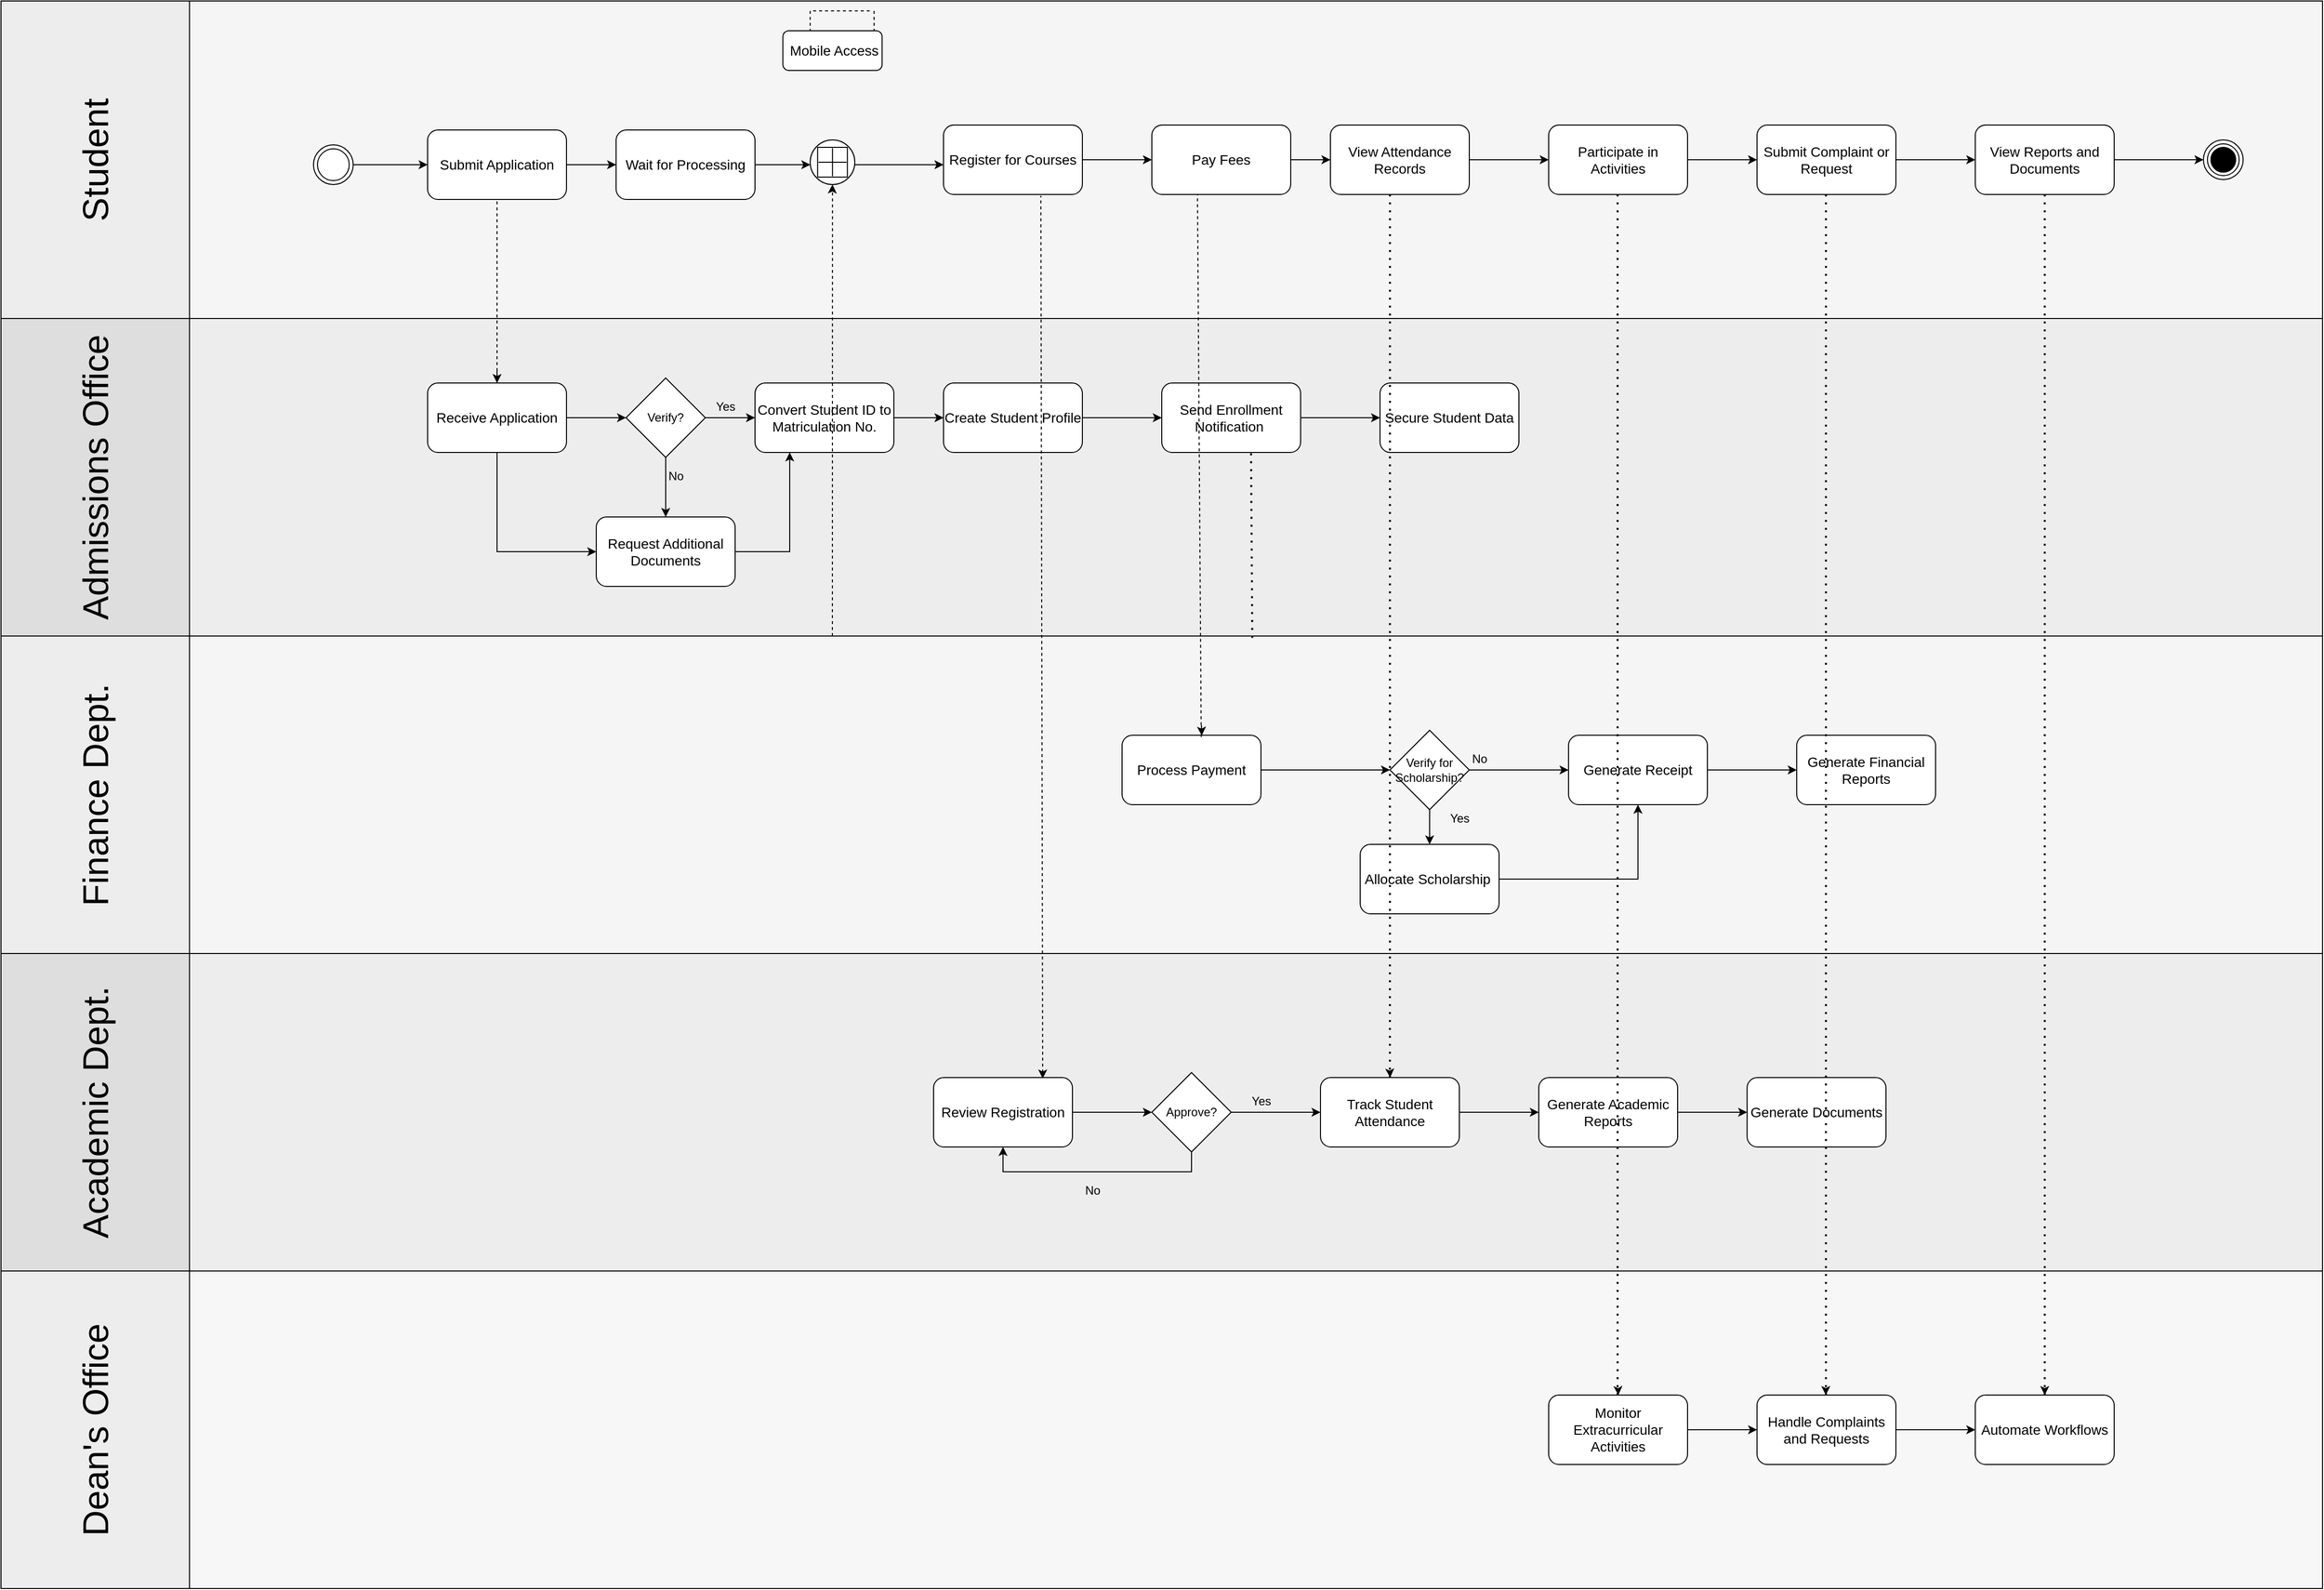 <mxfile version="26.2.14">
  <diagram name="Page-1" id="2a216829-ef6e-dabb-86c1-c78162f3ba2b">
    <mxGraphModel dx="6732" dy="2248" grid="1" gridSize="10" guides="1" tooltips="1" connect="1" arrows="1" fold="1" page="1" pageScale="1" pageWidth="850" pageHeight="1100" background="none" math="0" shadow="0">
      <root>
        <mxCell id="0" />
        <mxCell id="1" parent="0" />
        <mxCell id="nAr13E7f8VJQAf8utLOB-1" value="" style="rounded=0;whiteSpace=wrap;html=1;fillColor=#F5F5F5;" vertex="1" parent="1">
          <mxGeometry x="-1590" y="120" width="2340" height="320" as="geometry" />
        </mxCell>
        <mxCell id="nAr13E7f8VJQAf8utLOB-3" value="" style="rounded=0;whiteSpace=wrap;html=1;fillColor=#EDEDED;" vertex="1" parent="1">
          <mxGeometry x="-1590" y="440" width="2340" height="320" as="geometry" />
        </mxCell>
        <mxCell id="nAr13E7f8VJQAf8utLOB-4" value="" style="rounded=0;whiteSpace=wrap;html=1;fillColor=#F5F5F5;" vertex="1" parent="1">
          <mxGeometry x="-1590" y="760" width="2340" height="320" as="geometry" />
        </mxCell>
        <mxCell id="nAr13E7f8VJQAf8utLOB-5" value="" style="rounded=0;whiteSpace=wrap;html=1;fillColor=#EDEDED;" vertex="1" parent="1">
          <mxGeometry x="-1590" y="1080" width="2340" height="320" as="geometry" />
        </mxCell>
        <mxCell id="nAr13E7f8VJQAf8utLOB-9" value="&lt;font style=&quot;font-size: 36px;&quot;&gt;Student&lt;/font&gt;" style="rounded=0;whiteSpace=wrap;html=1;rotation=-90;fillColor=#EDEDED;" vertex="1" parent="1">
          <mxGeometry x="-1655" y="185" width="320" height="190" as="geometry" />
        </mxCell>
        <mxCell id="nAr13E7f8VJQAf8utLOB-10" value="&lt;font style=&quot;font-size: 36px;&quot;&gt;Admissions Office&lt;/font&gt;" style="rounded=0;whiteSpace=wrap;html=1;rotation=-90;fillColor=#DEDEDE;" vertex="1" parent="1">
          <mxGeometry x="-1655" y="505" width="320" height="190" as="geometry" />
        </mxCell>
        <mxCell id="nAr13E7f8VJQAf8utLOB-11" value="&lt;font style=&quot;font-size: 36px;&quot;&gt;Finance Dept.&lt;/font&gt;" style="rounded=0;whiteSpace=wrap;html=1;rotation=-90;fillColor=#EDEDED;" vertex="1" parent="1">
          <mxGeometry x="-1655" y="825" width="320" height="190" as="geometry" />
        </mxCell>
        <mxCell id="nAr13E7f8VJQAf8utLOB-12" value="&lt;font style=&quot;font-size: 36px;&quot;&gt;Academic Dept.&lt;/font&gt;" style="rounded=0;whiteSpace=wrap;html=1;rotation=-90;fillColor=#DEDEDE;" vertex="1" parent="1">
          <mxGeometry x="-1655" y="1145" width="320" height="190" as="geometry" />
        </mxCell>
        <mxCell id="nAr13E7f8VJQAf8utLOB-42" value="" style="edgeStyle=orthogonalEdgeStyle;rounded=0;orthogonalLoop=1;jettySize=auto;html=1;" edge="1" parent="1" source="nAr13E7f8VJQAf8utLOB-18" target="nAr13E7f8VJQAf8utLOB-22">
          <mxGeometry relative="1" as="geometry" />
        </mxCell>
        <mxCell id="nAr13E7f8VJQAf8utLOB-18" value="&lt;font style=&quot;font-size: 14px;&quot;&gt;Submit Application&lt;/font&gt;" style="shape=ext;rounded=1;html=1;whiteSpace=wrap;" vertex="1" parent="1">
          <mxGeometry x="-1160" y="250" width="140" height="70" as="geometry" />
        </mxCell>
        <mxCell id="nAr13E7f8VJQAf8utLOB-46" style="edgeStyle=orthogonalEdgeStyle;rounded=0;orthogonalLoop=1;jettySize=auto;html=1;exitX=1;exitY=0.5;exitDx=0;exitDy=0;" edge="1" parent="1" source="nAr13E7f8VJQAf8utLOB-22" target="nAr13E7f8VJQAf8utLOB-23">
          <mxGeometry relative="1" as="geometry">
            <Array as="points">
              <mxPoint x="-790" y="285" />
              <mxPoint x="-790" y="285" />
            </Array>
          </mxGeometry>
        </mxCell>
        <mxCell id="nAr13E7f8VJQAf8utLOB-22" value="&lt;font style=&quot;font-size: 14px;&quot;&gt;Wait for Processing&lt;/font&gt;" style="shape=ext;rounded=1;html=1;whiteSpace=wrap;" vertex="1" parent="1">
          <mxGeometry x="-970" y="250" width="140" height="70" as="geometry" />
        </mxCell>
        <mxCell id="nAr13E7f8VJQAf8utLOB-45" value="" style="edgeStyle=orthogonalEdgeStyle;rounded=0;orthogonalLoop=1;jettySize=auto;html=1;" edge="1" parent="1" source="nAr13E7f8VJQAf8utLOB-23" target="nAr13E7f8VJQAf8utLOB-28">
          <mxGeometry relative="1" as="geometry">
            <Array as="points">
              <mxPoint x="-660" y="285" />
              <mxPoint x="-660" y="285" />
            </Array>
          </mxGeometry>
        </mxCell>
        <mxCell id="nAr13E7f8VJQAf8utLOB-23" value="" style="ellipse;whiteSpace=wrap;html=1;aspect=fixed;" vertex="1" parent="1">
          <mxGeometry x="-774.37" y="260" width="45" height="45" as="geometry" />
        </mxCell>
        <mxCell id="nAr13E7f8VJQAf8utLOB-47" style="edgeStyle=orthogonalEdgeStyle;rounded=0;orthogonalLoop=1;jettySize=auto;html=1;exitX=1;exitY=0.5;exitDx=0;exitDy=0;" edge="1" parent="1" source="nAr13E7f8VJQAf8utLOB-28" target="nAr13E7f8VJQAf8utLOB-29">
          <mxGeometry relative="1" as="geometry" />
        </mxCell>
        <mxCell id="nAr13E7f8VJQAf8utLOB-28" value="&lt;font style=&quot;font-size: 14px;&quot;&gt;Register for Courses&lt;/font&gt;" style="shape=ext;rounded=1;html=1;whiteSpace=wrap;" vertex="1" parent="1">
          <mxGeometry x="-640" y="245" width="140" height="70" as="geometry" />
        </mxCell>
        <mxCell id="nAr13E7f8VJQAf8utLOB-48" style="edgeStyle=orthogonalEdgeStyle;rounded=0;orthogonalLoop=1;jettySize=auto;html=1;exitX=1;exitY=0.5;exitDx=0;exitDy=0;" edge="1" parent="1" source="nAr13E7f8VJQAf8utLOB-29" target="nAr13E7f8VJQAf8utLOB-30">
          <mxGeometry relative="1" as="geometry" />
        </mxCell>
        <mxCell id="nAr13E7f8VJQAf8utLOB-29" value="&lt;font style=&quot;font-size: 14px;&quot;&gt;Pay Fees&lt;/font&gt;" style="shape=ext;rounded=1;html=1;whiteSpace=wrap;" vertex="1" parent="1">
          <mxGeometry x="-430" y="245" width="140" height="70" as="geometry" />
        </mxCell>
        <mxCell id="nAr13E7f8VJQAf8utLOB-49" style="edgeStyle=orthogonalEdgeStyle;rounded=0;orthogonalLoop=1;jettySize=auto;html=1;exitX=1;exitY=0.5;exitDx=0;exitDy=0;" edge="1" parent="1" source="nAr13E7f8VJQAf8utLOB-30" target="nAr13E7f8VJQAf8utLOB-32">
          <mxGeometry relative="1" as="geometry" />
        </mxCell>
        <mxCell id="nAr13E7f8VJQAf8utLOB-30" value="&lt;font style=&quot;font-size: 14px;&quot;&gt;View Attendance Records&lt;/font&gt;" style="shape=ext;rounded=1;html=1;whiteSpace=wrap;" vertex="1" parent="1">
          <mxGeometry x="-250" y="245" width="140" height="70" as="geometry" />
        </mxCell>
        <mxCell id="nAr13E7f8VJQAf8utLOB-50" style="edgeStyle=orthogonalEdgeStyle;rounded=0;orthogonalLoop=1;jettySize=auto;html=1;exitX=1;exitY=0.5;exitDx=0;exitDy=0;entryX=0;entryY=0.5;entryDx=0;entryDy=0;" edge="1" parent="1" source="nAr13E7f8VJQAf8utLOB-32" target="nAr13E7f8VJQAf8utLOB-33">
          <mxGeometry relative="1" as="geometry" />
        </mxCell>
        <mxCell id="nAr13E7f8VJQAf8utLOB-32" value="&lt;font style=&quot;font-size: 14px;&quot;&gt;Participate in Activities&lt;/font&gt;" style="shape=ext;rounded=1;html=1;whiteSpace=wrap;" vertex="1" parent="1">
          <mxGeometry x="-30" y="245" width="140" height="70" as="geometry" />
        </mxCell>
        <mxCell id="nAr13E7f8VJQAf8utLOB-51" style="edgeStyle=orthogonalEdgeStyle;rounded=0;orthogonalLoop=1;jettySize=auto;html=1;exitX=1;exitY=0.5;exitDx=0;exitDy=0;" edge="1" parent="1" source="nAr13E7f8VJQAf8utLOB-33" target="nAr13E7f8VJQAf8utLOB-34">
          <mxGeometry relative="1" as="geometry" />
        </mxCell>
        <mxCell id="nAr13E7f8VJQAf8utLOB-33" value="&lt;font style=&quot;font-size: 14px;&quot;&gt;Submit Complaint or Request&lt;/font&gt;" style="shape=ext;rounded=1;html=1;whiteSpace=wrap;" vertex="1" parent="1">
          <mxGeometry x="180" y="245" width="140" height="70" as="geometry" />
        </mxCell>
        <mxCell id="nAr13E7f8VJQAf8utLOB-53" style="edgeStyle=orthogonalEdgeStyle;rounded=0;orthogonalLoop=1;jettySize=auto;html=1;exitX=1;exitY=0.5;exitDx=0;exitDy=0;entryX=0;entryY=0.5;entryDx=0;entryDy=0;" edge="1" parent="1" source="nAr13E7f8VJQAf8utLOB-34" target="nAr13E7f8VJQAf8utLOB-35">
          <mxGeometry relative="1" as="geometry" />
        </mxCell>
        <mxCell id="nAr13E7f8VJQAf8utLOB-34" value="&lt;font style=&quot;font-size: 14px;&quot;&gt;View Reports and Documents&lt;/font&gt;" style="shape=ext;rounded=1;html=1;whiteSpace=wrap;" vertex="1" parent="1">
          <mxGeometry x="400" y="245" width="140" height="70" as="geometry" />
        </mxCell>
        <mxCell id="nAr13E7f8VJQAf8utLOB-35" value="" style="ellipse;shape=doubleEllipse;whiteSpace=wrap;html=1;" vertex="1" parent="1">
          <mxGeometry x="630" y="260" width="40" height="40" as="geometry" />
        </mxCell>
        <mxCell id="nAr13E7f8VJQAf8utLOB-36" value="" style="ellipse;whiteSpace=wrap;html=1;aspect=fixed;fillColor=#000000;" vertex="1" parent="1">
          <mxGeometry x="637.5" y="267.5" width="25" height="25" as="geometry" />
        </mxCell>
        <mxCell id="nAr13E7f8VJQAf8utLOB-55" style="edgeStyle=orthogonalEdgeStyle;rounded=0;orthogonalLoop=1;jettySize=auto;html=1;exitX=1;exitY=0.5;exitDx=0;exitDy=0;entryX=0;entryY=0.5;entryDx=0;entryDy=0;" edge="1" parent="1" source="nAr13E7f8VJQAf8utLOB-54" target="nAr13E7f8VJQAf8utLOB-18">
          <mxGeometry relative="1" as="geometry" />
        </mxCell>
        <mxCell id="nAr13E7f8VJQAf8utLOB-54" value="" style="ellipse;shape=doubleEllipse;whiteSpace=wrap;html=1;" vertex="1" parent="1">
          <mxGeometry x="-1275" y="265" width="40" height="40" as="geometry" />
        </mxCell>
        <mxCell id="nAr13E7f8VJQAf8utLOB-57" value="" style="whiteSpace=wrap;html=1;aspect=fixed;" vertex="1" parent="1">
          <mxGeometry x="-766.87" y="267.5" width="30" height="30" as="geometry" />
        </mxCell>
        <mxCell id="nAr13E7f8VJQAf8utLOB-62" value="" style="shape=mxgraph.sysml.x;rotation=45;" vertex="1" parent="1">
          <mxGeometry x="-761.87" y="272.5" width="20" height="20" as="geometry" />
        </mxCell>
        <mxCell id="nAr13E7f8VJQAf8utLOB-128" value="&lt;span style=&quot;font-size: 14px;&quot;&gt;&amp;nbsp;Mobile Access&lt;/span&gt;" style="shape=ext;rounded=1;html=1;whiteSpace=wrap;" vertex="1" parent="1">
          <mxGeometry x="-801.87" y="150" width="100" height="40" as="geometry" />
        </mxCell>
        <mxCell id="nAr13E7f8VJQAf8utLOB-129" value="" style="endArrow=none;dashed=1;html=1;rounded=0;" edge="1" parent="1">
          <mxGeometry width="50" height="50" relative="1" as="geometry">
            <mxPoint x="-714.37" y="130" as="sourcePoint" />
            <mxPoint x="-774.37" y="130" as="targetPoint" />
          </mxGeometry>
        </mxCell>
        <mxCell id="nAr13E7f8VJQAf8utLOB-132" value="" style="endArrow=none;dashed=1;html=1;rounded=0;" edge="1" parent="1">
          <mxGeometry width="50" height="50" relative="1" as="geometry">
            <mxPoint x="-774.37" y="130" as="sourcePoint" />
            <mxPoint x="-774.37" y="150" as="targetPoint" />
          </mxGeometry>
        </mxCell>
        <mxCell id="nAr13E7f8VJQAf8utLOB-200" value="" style="endArrow=none;dashed=1;html=1;rounded=0;" edge="1" parent="1">
          <mxGeometry width="50" height="50" relative="1" as="geometry">
            <mxPoint x="-710" y="130" as="sourcePoint" />
            <mxPoint x="-710" y="150" as="targetPoint" />
          </mxGeometry>
        </mxCell>
        <mxCell id="nAr13E7f8VJQAf8utLOB-208" style="edgeStyle=orthogonalEdgeStyle;rounded=0;orthogonalLoop=1;jettySize=auto;html=1;exitX=1;exitY=0.5;exitDx=0;exitDy=0;" edge="1" parent="1" source="nAr13E7f8VJQAf8utLOB-201" target="nAr13E7f8VJQAf8utLOB-204">
          <mxGeometry relative="1" as="geometry" />
        </mxCell>
        <mxCell id="nAr13E7f8VJQAf8utLOB-210" style="edgeStyle=orthogonalEdgeStyle;rounded=0;orthogonalLoop=1;jettySize=auto;html=1;exitX=0.5;exitY=1;exitDx=0;exitDy=0;entryX=0;entryY=0.5;entryDx=0;entryDy=0;" edge="1" parent="1" source="nAr13E7f8VJQAf8utLOB-201" target="nAr13E7f8VJQAf8utLOB-202">
          <mxGeometry relative="1" as="geometry" />
        </mxCell>
        <mxCell id="nAr13E7f8VJQAf8utLOB-201" value="&lt;font style=&quot;font-size: 14px;&quot;&gt;Receive Application&lt;/font&gt;" style="shape=ext;rounded=1;html=1;whiteSpace=wrap;" vertex="1" parent="1">
          <mxGeometry x="-1160" y="505" width="140" height="70" as="geometry" />
        </mxCell>
        <mxCell id="nAr13E7f8VJQAf8utLOB-274" style="edgeStyle=orthogonalEdgeStyle;rounded=0;orthogonalLoop=1;jettySize=auto;html=1;exitX=1;exitY=0.5;exitDx=0;exitDy=0;entryX=0.25;entryY=1;entryDx=0;entryDy=0;" edge="1" parent="1" source="nAr13E7f8VJQAf8utLOB-202" target="nAr13E7f8VJQAf8utLOB-203">
          <mxGeometry relative="1" as="geometry" />
        </mxCell>
        <mxCell id="nAr13E7f8VJQAf8utLOB-202" value="&lt;font style=&quot;font-size: 14px;&quot;&gt;Request Additional Documents&lt;/font&gt;" style="shape=ext;rounded=1;html=1;whiteSpace=wrap;" vertex="1" parent="1">
          <mxGeometry x="-990" y="640" width="140" height="70" as="geometry" />
        </mxCell>
        <mxCell id="nAr13E7f8VJQAf8utLOB-212" style="edgeStyle=orthogonalEdgeStyle;rounded=0;orthogonalLoop=1;jettySize=auto;html=1;exitX=1;exitY=0.5;exitDx=0;exitDy=0;entryX=0;entryY=0.5;entryDx=0;entryDy=0;" edge="1" parent="1" source="nAr13E7f8VJQAf8utLOB-203" target="nAr13E7f8VJQAf8utLOB-205">
          <mxGeometry relative="1" as="geometry" />
        </mxCell>
        <mxCell id="nAr13E7f8VJQAf8utLOB-203" value="&lt;font style=&quot;font-size: 14px;&quot;&gt;Convert Student ID to Matriculation No.&lt;/font&gt;" style="shape=ext;rounded=1;html=1;whiteSpace=wrap;" vertex="1" parent="1">
          <mxGeometry x="-830" y="505" width="140" height="70" as="geometry" />
        </mxCell>
        <mxCell id="nAr13E7f8VJQAf8utLOB-209" style="edgeStyle=orthogonalEdgeStyle;rounded=0;orthogonalLoop=1;jettySize=auto;html=1;exitX=1;exitY=0.5;exitDx=0;exitDy=0;entryX=0;entryY=0.5;entryDx=0;entryDy=0;" edge="1" parent="1" source="nAr13E7f8VJQAf8utLOB-204" target="nAr13E7f8VJQAf8utLOB-203">
          <mxGeometry relative="1" as="geometry" />
        </mxCell>
        <mxCell id="nAr13E7f8VJQAf8utLOB-293" value="" style="edgeStyle=orthogonalEdgeStyle;rounded=0;orthogonalLoop=1;jettySize=auto;html=1;" edge="1" parent="1" source="nAr13E7f8VJQAf8utLOB-204" target="nAr13E7f8VJQAf8utLOB-202">
          <mxGeometry relative="1" as="geometry" />
        </mxCell>
        <mxCell id="nAr13E7f8VJQAf8utLOB-204" value="Verify?" style="rhombus;whiteSpace=wrap;html=1;" vertex="1" parent="1">
          <mxGeometry x="-960" y="500" width="80" height="80" as="geometry" />
        </mxCell>
        <mxCell id="nAr13E7f8VJQAf8utLOB-213" style="edgeStyle=orthogonalEdgeStyle;rounded=0;orthogonalLoop=1;jettySize=auto;html=1;exitX=1;exitY=0.5;exitDx=0;exitDy=0;" edge="1" parent="1" source="nAr13E7f8VJQAf8utLOB-205" target="nAr13E7f8VJQAf8utLOB-206">
          <mxGeometry relative="1" as="geometry" />
        </mxCell>
        <mxCell id="nAr13E7f8VJQAf8utLOB-205" value="&lt;font style=&quot;font-size: 14px;&quot;&gt;Create Student Profile&lt;/font&gt;" style="shape=ext;rounded=1;html=1;whiteSpace=wrap;" vertex="1" parent="1">
          <mxGeometry x="-640" y="505" width="140" height="70" as="geometry" />
        </mxCell>
        <mxCell id="nAr13E7f8VJQAf8utLOB-214" style="edgeStyle=orthogonalEdgeStyle;rounded=0;orthogonalLoop=1;jettySize=auto;html=1;exitX=1;exitY=0.5;exitDx=0;exitDy=0;" edge="1" parent="1" source="nAr13E7f8VJQAf8utLOB-206" target="nAr13E7f8VJQAf8utLOB-207">
          <mxGeometry relative="1" as="geometry" />
        </mxCell>
        <mxCell id="nAr13E7f8VJQAf8utLOB-206" value="&lt;font style=&quot;font-size: 14px;&quot;&gt;Send Enrollment Notification&amp;nbsp;&lt;/font&gt;" style="shape=ext;rounded=1;html=1;whiteSpace=wrap;" vertex="1" parent="1">
          <mxGeometry x="-420" y="505" width="140" height="70" as="geometry" />
        </mxCell>
        <mxCell id="nAr13E7f8VJQAf8utLOB-207" value="&lt;font style=&quot;font-size: 14px;&quot;&gt;Secure Student Data&lt;/font&gt;" style="shape=ext;rounded=1;html=1;whiteSpace=wrap;" vertex="1" parent="1">
          <mxGeometry x="-200" y="505" width="140" height="70" as="geometry" />
        </mxCell>
        <mxCell id="nAr13E7f8VJQAf8utLOB-222" style="edgeStyle=orthogonalEdgeStyle;rounded=0;orthogonalLoop=1;jettySize=auto;html=1;exitX=1;exitY=0.5;exitDx=0;exitDy=0;entryX=0;entryY=0.5;entryDx=0;entryDy=0;" edge="1" parent="1" source="nAr13E7f8VJQAf8utLOB-215" target="nAr13E7f8VJQAf8utLOB-216">
          <mxGeometry relative="1" as="geometry" />
        </mxCell>
        <mxCell id="nAr13E7f8VJQAf8utLOB-215" value="&lt;font style=&quot;font-size: 14px;&quot;&gt;Process Payment&lt;/font&gt;" style="shape=ext;rounded=1;html=1;whiteSpace=wrap;" vertex="1" parent="1">
          <mxGeometry x="-460" y="860" width="140" height="70" as="geometry" />
        </mxCell>
        <mxCell id="nAr13E7f8VJQAf8utLOB-221" style="edgeStyle=orthogonalEdgeStyle;rounded=0;orthogonalLoop=1;jettySize=auto;html=1;exitX=1;exitY=0.5;exitDx=0;exitDy=0;entryX=0;entryY=0.5;entryDx=0;entryDy=0;" edge="1" parent="1" source="nAr13E7f8VJQAf8utLOB-216" target="nAr13E7f8VJQAf8utLOB-217">
          <mxGeometry relative="1" as="geometry" />
        </mxCell>
        <mxCell id="nAr13E7f8VJQAf8utLOB-223" style="edgeStyle=orthogonalEdgeStyle;rounded=0;orthogonalLoop=1;jettySize=auto;html=1;exitX=0.5;exitY=1;exitDx=0;exitDy=0;entryX=0.5;entryY=0;entryDx=0;entryDy=0;" edge="1" parent="1" source="nAr13E7f8VJQAf8utLOB-216" target="nAr13E7f8VJQAf8utLOB-218">
          <mxGeometry relative="1" as="geometry" />
        </mxCell>
        <mxCell id="nAr13E7f8VJQAf8utLOB-216" value="Verify for Scholarship?" style="rhombus;whiteSpace=wrap;html=1;" vertex="1" parent="1">
          <mxGeometry x="-190" y="855" width="80" height="80" as="geometry" />
        </mxCell>
        <mxCell id="nAr13E7f8VJQAf8utLOB-220" style="edgeStyle=orthogonalEdgeStyle;rounded=0;orthogonalLoop=1;jettySize=auto;html=1;exitX=1;exitY=0.5;exitDx=0;exitDy=0;" edge="1" parent="1" source="nAr13E7f8VJQAf8utLOB-217" target="nAr13E7f8VJQAf8utLOB-219">
          <mxGeometry relative="1" as="geometry" />
        </mxCell>
        <mxCell id="nAr13E7f8VJQAf8utLOB-217" value="&lt;font style=&quot;font-size: 14px;&quot;&gt;Generate Receipt&lt;/font&gt;" style="shape=ext;rounded=1;html=1;whiteSpace=wrap;" vertex="1" parent="1">
          <mxGeometry x="-10" y="860" width="140" height="70" as="geometry" />
        </mxCell>
        <mxCell id="nAr13E7f8VJQAf8utLOB-224" style="edgeStyle=orthogonalEdgeStyle;rounded=0;orthogonalLoop=1;jettySize=auto;html=1;exitX=1;exitY=0.5;exitDx=0;exitDy=0;" edge="1" parent="1" source="nAr13E7f8VJQAf8utLOB-218" target="nAr13E7f8VJQAf8utLOB-217">
          <mxGeometry relative="1" as="geometry" />
        </mxCell>
        <mxCell id="nAr13E7f8VJQAf8utLOB-218" value="&lt;font style=&quot;font-size: 14px;&quot;&gt;Allocate Scholarship&amp;nbsp;&lt;/font&gt;" style="shape=ext;rounded=1;html=1;whiteSpace=wrap;" vertex="1" parent="1">
          <mxGeometry x="-220" y="970" width="140" height="70" as="geometry" />
        </mxCell>
        <mxCell id="nAr13E7f8VJQAf8utLOB-219" value="&lt;font style=&quot;font-size: 14px;&quot;&gt;Generate Financial Reports&lt;/font&gt;" style="shape=ext;rounded=1;html=1;whiteSpace=wrap;" vertex="1" parent="1">
          <mxGeometry x="220" y="860" width="140" height="70" as="geometry" />
        </mxCell>
        <mxCell id="nAr13E7f8VJQAf8utLOB-233" style="edgeStyle=orthogonalEdgeStyle;rounded=0;orthogonalLoop=1;jettySize=auto;html=1;exitX=1;exitY=0.5;exitDx=0;exitDy=0;" edge="1" parent="1" source="nAr13E7f8VJQAf8utLOB-225" target="nAr13E7f8VJQAf8utLOB-226">
          <mxGeometry relative="1" as="geometry" />
        </mxCell>
        <mxCell id="nAr13E7f8VJQAf8utLOB-225" value="&lt;font style=&quot;font-size: 14px;&quot;&gt;Review Registration&lt;/font&gt;" style="shape=ext;rounded=1;html=1;whiteSpace=wrap;" vertex="1" parent="1">
          <mxGeometry x="-650" y="1205" width="140" height="70" as="geometry" />
        </mxCell>
        <mxCell id="nAr13E7f8VJQAf8utLOB-230" style="edgeStyle=orthogonalEdgeStyle;rounded=0;orthogonalLoop=1;jettySize=auto;html=1;exitX=1;exitY=0.5;exitDx=0;exitDy=0;entryX=0;entryY=0.5;entryDx=0;entryDy=0;" edge="1" parent="1" source="nAr13E7f8VJQAf8utLOB-226" target="nAr13E7f8VJQAf8utLOB-227">
          <mxGeometry relative="1" as="geometry" />
        </mxCell>
        <mxCell id="nAr13E7f8VJQAf8utLOB-234" style="edgeStyle=orthogonalEdgeStyle;rounded=0;orthogonalLoop=1;jettySize=auto;html=1;exitX=0.5;exitY=1;exitDx=0;exitDy=0;entryX=0.5;entryY=1;entryDx=0;entryDy=0;" edge="1" parent="1" source="nAr13E7f8VJQAf8utLOB-226" target="nAr13E7f8VJQAf8utLOB-225">
          <mxGeometry relative="1" as="geometry" />
        </mxCell>
        <mxCell id="nAr13E7f8VJQAf8utLOB-226" value="Approve?" style="rhombus;whiteSpace=wrap;html=1;" vertex="1" parent="1">
          <mxGeometry x="-430" y="1200" width="80" height="80" as="geometry" />
        </mxCell>
        <mxCell id="nAr13E7f8VJQAf8utLOB-231" style="edgeStyle=orthogonalEdgeStyle;rounded=0;orthogonalLoop=1;jettySize=auto;html=1;exitX=1;exitY=0.5;exitDx=0;exitDy=0;" edge="1" parent="1" source="nAr13E7f8VJQAf8utLOB-227" target="nAr13E7f8VJQAf8utLOB-228">
          <mxGeometry relative="1" as="geometry" />
        </mxCell>
        <mxCell id="nAr13E7f8VJQAf8utLOB-227" value="&lt;font style=&quot;font-size: 14px;&quot;&gt;Track Student Attendance&lt;/font&gt;" style="shape=ext;rounded=1;html=1;whiteSpace=wrap;" vertex="1" parent="1">
          <mxGeometry x="-260" y="1205" width="140" height="70" as="geometry" />
        </mxCell>
        <mxCell id="nAr13E7f8VJQAf8utLOB-232" style="edgeStyle=orthogonalEdgeStyle;rounded=0;orthogonalLoop=1;jettySize=auto;html=1;exitX=1;exitY=0.5;exitDx=0;exitDy=0;entryX=0;entryY=0.5;entryDx=0;entryDy=0;" edge="1" parent="1" source="nAr13E7f8VJQAf8utLOB-228" target="nAr13E7f8VJQAf8utLOB-229">
          <mxGeometry relative="1" as="geometry" />
        </mxCell>
        <mxCell id="nAr13E7f8VJQAf8utLOB-228" value="&lt;font style=&quot;font-size: 14px;&quot;&gt;Generate Academic Reports&lt;/font&gt;" style="shape=ext;rounded=1;html=1;whiteSpace=wrap;" vertex="1" parent="1">
          <mxGeometry x="-40" y="1205" width="140" height="70" as="geometry" />
        </mxCell>
        <mxCell id="nAr13E7f8VJQAf8utLOB-229" value="&lt;font style=&quot;font-size: 14px;&quot;&gt;Generate Documents&lt;/font&gt;" style="shape=ext;rounded=1;html=1;whiteSpace=wrap;" vertex="1" parent="1">
          <mxGeometry x="170" y="1205" width="140" height="70" as="geometry" />
        </mxCell>
        <mxCell id="nAr13E7f8VJQAf8utLOB-235" value="" style="rounded=0;whiteSpace=wrap;html=1;fillColor=#F7F7F7;" vertex="1" parent="1">
          <mxGeometry x="-1590" y="1400" width="2340" height="320" as="geometry" />
        </mxCell>
        <mxCell id="nAr13E7f8VJQAf8utLOB-236" value="&lt;font style=&quot;font-size: 36px;&quot;&gt;Dean&#39;s Office&lt;/font&gt;" style="rounded=0;whiteSpace=wrap;html=1;rotation=-90;fillColor=#EDEDED;" vertex="1" parent="1">
          <mxGeometry x="-1655" y="1465" width="320" height="190" as="geometry" />
        </mxCell>
        <mxCell id="nAr13E7f8VJQAf8utLOB-243" value="&lt;font style=&quot;font-size: 14px;&quot;&gt;Automate Workflows&lt;/font&gt;" style="shape=ext;rounded=1;html=1;whiteSpace=wrap;" vertex="1" parent="1">
          <mxGeometry x="400" y="1525" width="140" height="70" as="geometry" />
        </mxCell>
        <mxCell id="nAr13E7f8VJQAf8utLOB-248" style="edgeStyle=orthogonalEdgeStyle;rounded=0;orthogonalLoop=1;jettySize=auto;html=1;exitX=1;exitY=0.5;exitDx=0;exitDy=0;entryX=0;entryY=0.5;entryDx=0;entryDy=0;" edge="1" parent="1" source="nAr13E7f8VJQAf8utLOB-245" target="nAr13E7f8VJQAf8utLOB-246">
          <mxGeometry relative="1" as="geometry" />
        </mxCell>
        <mxCell id="nAr13E7f8VJQAf8utLOB-245" value="&lt;font style=&quot;font-size: 14px;&quot;&gt;Monitor Extracurricular Activities&lt;/font&gt;" style="shape=ext;rounded=1;html=1;whiteSpace=wrap;" vertex="1" parent="1">
          <mxGeometry x="-30" y="1525" width="140" height="70" as="geometry" />
        </mxCell>
        <mxCell id="nAr13E7f8VJQAf8utLOB-249" style="edgeStyle=orthogonalEdgeStyle;rounded=0;orthogonalLoop=1;jettySize=auto;html=1;exitX=1;exitY=0.5;exitDx=0;exitDy=0;entryX=0;entryY=0.5;entryDx=0;entryDy=0;" edge="1" parent="1" source="nAr13E7f8VJQAf8utLOB-246" target="nAr13E7f8VJQAf8utLOB-243">
          <mxGeometry relative="1" as="geometry" />
        </mxCell>
        <mxCell id="nAr13E7f8VJQAf8utLOB-246" value="&lt;font style=&quot;font-size: 14px;&quot;&gt;Handle Complaints and Requests&lt;/font&gt;" style="shape=ext;rounded=1;html=1;whiteSpace=wrap;" vertex="1" parent="1">
          <mxGeometry x="180" y="1525" width="140" height="70" as="geometry" />
        </mxCell>
        <mxCell id="nAr13E7f8VJQAf8utLOB-251" value="" style="endArrow=none;dashed=1;html=1;dashPattern=1 3;strokeWidth=2;rounded=0;entryX=0.5;entryY=1;entryDx=0;entryDy=0;exitX=0.5;exitY=0;exitDx=0;exitDy=0;" edge="1" parent="1" source="nAr13E7f8VJQAf8utLOB-243" target="nAr13E7f8VJQAf8utLOB-34">
          <mxGeometry width="50" height="50" relative="1" as="geometry">
            <mxPoint x="340" y="1370" as="sourcePoint" />
            <mxPoint x="390" y="1320" as="targetPoint" />
          </mxGeometry>
        </mxCell>
        <mxCell id="nAr13E7f8VJQAf8utLOB-252" value="" style="endArrow=none;dashed=1;html=1;dashPattern=1 3;strokeWidth=2;rounded=0;entryX=0.5;entryY=1;entryDx=0;entryDy=0;exitX=0.5;exitY=0;exitDx=0;exitDy=0;" edge="1" parent="1">
          <mxGeometry width="50" height="50" relative="1" as="geometry">
            <mxPoint x="249.5" y="1525" as="sourcePoint" />
            <mxPoint x="249.5" y="315" as="targetPoint" />
          </mxGeometry>
        </mxCell>
        <mxCell id="nAr13E7f8VJQAf8utLOB-253" value="" style="endArrow=none;dashed=1;html=1;dashPattern=1 3;strokeWidth=2;rounded=0;entryX=0.5;entryY=1;entryDx=0;entryDy=0;exitX=0.5;exitY=0;exitDx=0;exitDy=0;" edge="1" parent="1">
          <mxGeometry width="50" height="50" relative="1" as="geometry">
            <mxPoint x="39.5" y="1525" as="sourcePoint" />
            <mxPoint x="39.5" y="315" as="targetPoint" />
          </mxGeometry>
        </mxCell>
        <mxCell id="nAr13E7f8VJQAf8utLOB-254" value="" style="endArrow=classic;html=1;rounded=0;entryX=0.5;entryY=0;entryDx=0;entryDy=0;" edge="1" parent="1" target="nAr13E7f8VJQAf8utLOB-243">
          <mxGeometry width="50" height="50" relative="1" as="geometry">
            <mxPoint x="470" y="1520" as="sourcePoint" />
            <mxPoint x="390" y="920" as="targetPoint" />
          </mxGeometry>
        </mxCell>
        <mxCell id="nAr13E7f8VJQAf8utLOB-258" value="" style="endArrow=classic;html=1;rounded=0;entryX=0.5;entryY=0;entryDx=0;entryDy=0;" edge="1" parent="1">
          <mxGeometry width="50" height="50" relative="1" as="geometry">
            <mxPoint x="249.33" y="1520" as="sourcePoint" />
            <mxPoint x="249.33" y="1525" as="targetPoint" />
            <Array as="points" />
          </mxGeometry>
        </mxCell>
        <mxCell id="nAr13E7f8VJQAf8utLOB-260" value="" style="endArrow=classic;html=1;rounded=0;entryX=0.5;entryY=0;entryDx=0;entryDy=0;" edge="1" parent="1">
          <mxGeometry width="50" height="50" relative="1" as="geometry">
            <mxPoint x="40" y="1520" as="sourcePoint" />
            <mxPoint x="40.23" y="1525" as="targetPoint" />
            <Array as="points" />
          </mxGeometry>
        </mxCell>
        <mxCell id="nAr13E7f8VJQAf8utLOB-261" value="" style="endArrow=none;dashed=1;html=1;dashPattern=1 3;strokeWidth=2;rounded=0;entryX=0.429;entryY=1;entryDx=0;entryDy=0;exitX=0.5;exitY=0;exitDx=0;exitDy=0;entryPerimeter=0;" edge="1" parent="1" source="nAr13E7f8VJQAf8utLOB-227" target="nAr13E7f8VJQAf8utLOB-30">
          <mxGeometry width="50" height="50" relative="1" as="geometry">
            <mxPoint x="-210" y="1525" as="sourcePoint" />
            <mxPoint x="-210" y="315" as="targetPoint" />
          </mxGeometry>
        </mxCell>
        <mxCell id="nAr13E7f8VJQAf8utLOB-271" value="" style="endArrow=classic;html=1;rounded=0;" edge="1" parent="1">
          <mxGeometry width="50" height="50" relative="1" as="geometry">
            <mxPoint x="-190" y="1200" as="sourcePoint" />
            <mxPoint x="-189.73" y="1205" as="targetPoint" />
          </mxGeometry>
        </mxCell>
        <mxCell id="nAr13E7f8VJQAf8utLOB-272" value="" style="endArrow=none;dashed=1;html=1;rounded=0;entryX=0.5;entryY=1;entryDx=0;entryDy=0;exitX=0.5;exitY=0;exitDx=0;exitDy=0;" edge="1" parent="1" source="nAr13E7f8VJQAf8utLOB-201" target="nAr13E7f8VJQAf8utLOB-18">
          <mxGeometry width="50" height="50" relative="1" as="geometry">
            <mxPoint x="-1190" y="470" as="sourcePoint" />
            <mxPoint x="-1140" y="420" as="targetPoint" />
          </mxGeometry>
        </mxCell>
        <mxCell id="nAr13E7f8VJQAf8utLOB-273" value="" style="endArrow=none;dashed=1;html=1;rounded=0;entryX=0.5;entryY=1;entryDx=0;entryDy=0;" edge="1" parent="1" target="nAr13E7f8VJQAf8utLOB-23">
          <mxGeometry width="50" height="50" relative="1" as="geometry">
            <mxPoint x="-752" y="760" as="sourcePoint" />
            <mxPoint x="-752.87" y="315" as="targetPoint" />
          </mxGeometry>
        </mxCell>
        <mxCell id="nAr13E7f8VJQAf8utLOB-275" value="" style="endArrow=classic;html=1;rounded=0;entryX=0.5;entryY=0;entryDx=0;entryDy=0;" edge="1" parent="1" target="nAr13E7f8VJQAf8utLOB-201">
          <mxGeometry width="50" height="50" relative="1" as="geometry">
            <mxPoint x="-1090" y="490" as="sourcePoint" />
            <mxPoint x="-1140" y="420" as="targetPoint" />
          </mxGeometry>
        </mxCell>
        <mxCell id="nAr13E7f8VJQAf8utLOB-278" value="" style="endArrow=classic;html=1;rounded=0;entryX=0.5;entryY=1;entryDx=0;entryDy=0;" edge="1" parent="1" target="nAr13E7f8VJQAf8utLOB-23">
          <mxGeometry width="50" height="50" relative="1" as="geometry">
            <mxPoint x="-752" y="310" as="sourcePoint" />
            <mxPoint x="-670" y="240" as="targetPoint" />
          </mxGeometry>
        </mxCell>
        <mxCell id="nAr13E7f8VJQAf8utLOB-280" value="" style="endArrow=none;dashed=1;html=1;rounded=0;entryX=0.701;entryY=1.017;entryDx=0;entryDy=0;entryPerimeter=0;" edge="1" parent="1" target="nAr13E7f8VJQAf8utLOB-28">
          <mxGeometry width="50" height="50" relative="1" as="geometry">
            <mxPoint x="-540" y="1200" as="sourcePoint" />
            <mxPoint x="-540" y="323" as="targetPoint" />
          </mxGeometry>
        </mxCell>
        <mxCell id="nAr13E7f8VJQAf8utLOB-281" value="" style="endArrow=classic;html=1;rounded=0;" edge="1" parent="1">
          <mxGeometry width="50" height="50" relative="1" as="geometry">
            <mxPoint x="-540" y="1200" as="sourcePoint" />
            <mxPoint x="-540" y="1206" as="targetPoint" />
          </mxGeometry>
        </mxCell>
        <mxCell id="nAr13E7f8VJQAf8utLOB-282" value="" style="endArrow=none;dashed=1;html=1;rounded=0;entryX=0.5;entryY=1;entryDx=0;entryDy=0;exitX=0.57;exitY=0.026;exitDx=0;exitDy=0;exitPerimeter=0;" edge="1" parent="1" source="nAr13E7f8VJQAf8utLOB-215">
          <mxGeometry width="50" height="50" relative="1" as="geometry">
            <mxPoint x="-384" y="770" as="sourcePoint" />
            <mxPoint x="-384" y="315" as="targetPoint" />
          </mxGeometry>
        </mxCell>
        <mxCell id="nAr13E7f8VJQAf8utLOB-284" value="" style="endArrow=classic;html=1;rounded=0;entryX=0.574;entryY=0.006;entryDx=0;entryDy=0;entryPerimeter=0;" edge="1" parent="1" target="nAr13E7f8VJQAf8utLOB-215">
          <mxGeometry width="50" height="50" relative="1" as="geometry">
            <mxPoint x="-380" y="850" as="sourcePoint" />
            <mxPoint x="-330" y="790" as="targetPoint" />
          </mxGeometry>
        </mxCell>
        <mxCell id="nAr13E7f8VJQAf8utLOB-287" value="" style="endArrow=none;dashed=1;html=1;dashPattern=1 3;strokeWidth=2;rounded=0;exitX=0.539;exitY=0.006;exitDx=0;exitDy=0;exitPerimeter=0;" edge="1" parent="1" source="nAr13E7f8VJQAf8utLOB-4">
          <mxGeometry width="50" height="50" relative="1" as="geometry">
            <mxPoint x="-329.5" y="741.72" as="sourcePoint" />
            <mxPoint x="-330" y="575" as="targetPoint" />
          </mxGeometry>
        </mxCell>
        <mxCell id="nAr13E7f8VJQAf8utLOB-289" value="&lt;span style=&quot;font-weight: normal;&quot;&gt;&lt;font style=&quot;font-size: 12px;&quot;&gt;Yes&lt;/font&gt;&lt;/span&gt;" style="text;strokeColor=none;fillColor=none;html=1;fontSize=24;fontStyle=1;verticalAlign=middle;align=center;" vertex="1" parent="1">
          <mxGeometry x="-370" y="1205" width="100" height="40" as="geometry" />
        </mxCell>
        <mxCell id="nAr13E7f8VJQAf8utLOB-290" value="&lt;span style=&quot;font-weight: normal;&quot;&gt;&lt;font style=&quot;font-size: 12px;&quot;&gt;Yes&lt;/font&gt;&lt;/span&gt;" style="text;strokeColor=none;fillColor=none;html=1;fontSize=24;fontStyle=1;verticalAlign=middle;align=center;" vertex="1" parent="1">
          <mxGeometry x="-910" y="505" width="100" height="40" as="geometry" />
        </mxCell>
        <mxCell id="nAr13E7f8VJQAf8utLOB-291" value="&lt;span style=&quot;font-weight: normal;&quot;&gt;&lt;font style=&quot;font-size: 12px;&quot;&gt;No&lt;/font&gt;&lt;/span&gt;" style="text;strokeColor=none;fillColor=none;html=1;fontSize=24;fontStyle=1;verticalAlign=middle;align=center;" vertex="1" parent="1">
          <mxGeometry x="-960" y="575" width="100" height="40" as="geometry" />
        </mxCell>
        <mxCell id="nAr13E7f8VJQAf8utLOB-294" value="&lt;span style=&quot;font-weight: normal;&quot;&gt;&lt;font style=&quot;font-size: 12px;&quot;&gt;No&lt;/font&gt;&lt;/span&gt;" style="text;strokeColor=none;fillColor=none;html=1;fontSize=24;fontStyle=1;verticalAlign=middle;align=center;" vertex="1" parent="1">
          <mxGeometry x="-150" y="860" width="100" height="40" as="geometry" />
        </mxCell>
        <mxCell id="nAr13E7f8VJQAf8utLOB-297" value="&lt;span style=&quot;font-size: 12px; font-weight: 400;&quot;&gt;Yes&lt;/span&gt;" style="text;strokeColor=none;fillColor=none;html=1;fontSize=24;fontStyle=1;verticalAlign=middle;align=center;" vertex="1" parent="1">
          <mxGeometry x="-170" y="920" width="100" height="40" as="geometry" />
        </mxCell>
        <mxCell id="nAr13E7f8VJQAf8utLOB-298" value="&lt;span style=&quot;font-weight: normal;&quot;&gt;&lt;font style=&quot;font-size: 12px;&quot;&gt;No&lt;/font&gt;&lt;/span&gt;" style="text;strokeColor=none;fillColor=none;html=1;fontSize=24;fontStyle=1;verticalAlign=middle;align=center;" vertex="1" parent="1">
          <mxGeometry x="-540" y="1295" width="100" height="40" as="geometry" />
        </mxCell>
      </root>
    </mxGraphModel>
  </diagram>
</mxfile>
